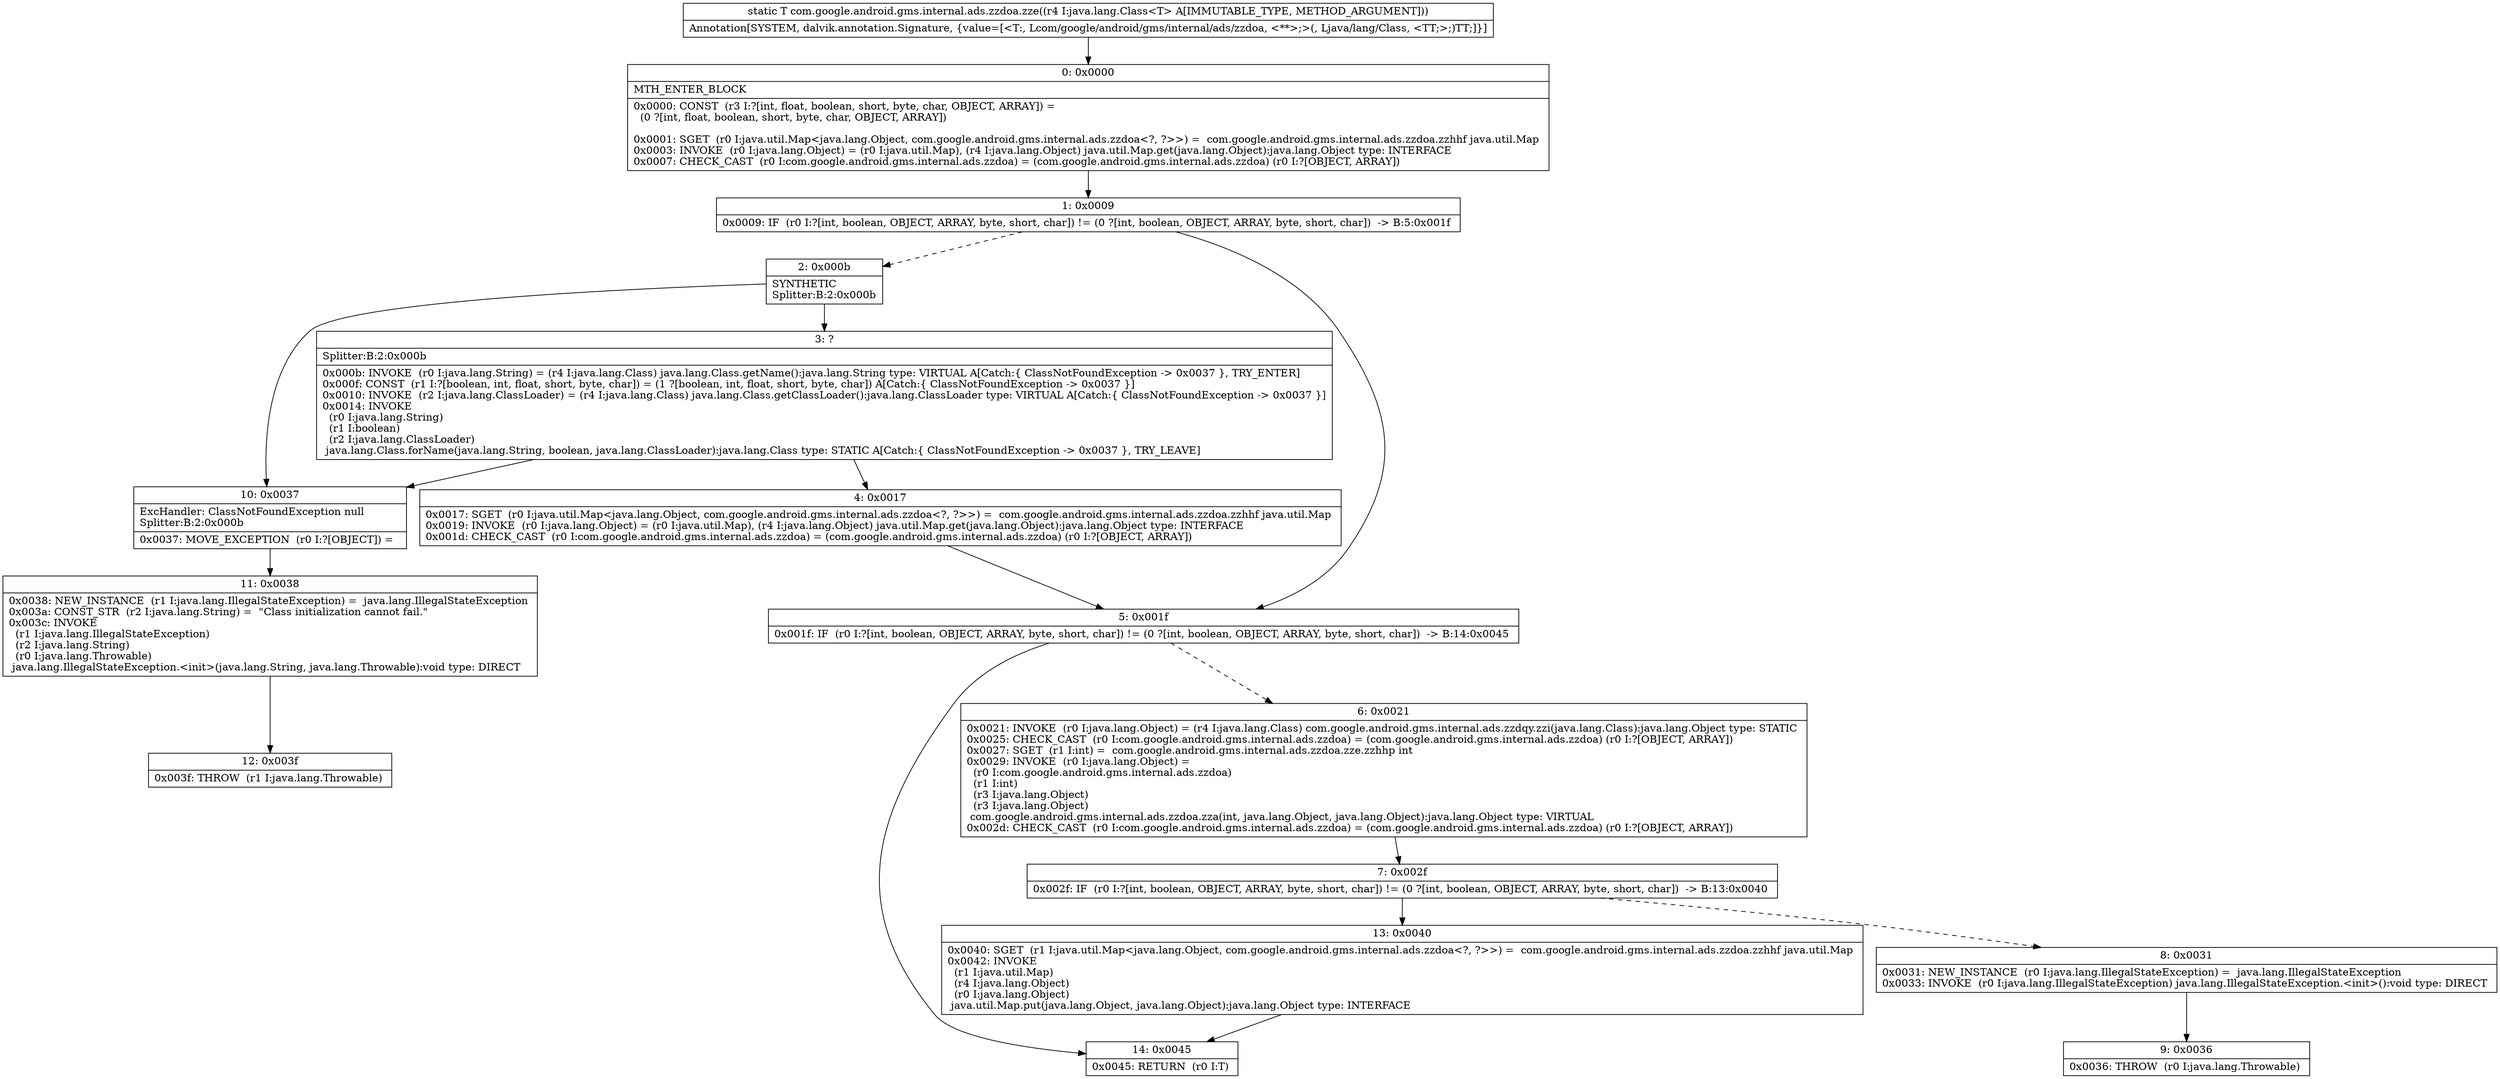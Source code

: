 digraph "CFG forcom.google.android.gms.internal.ads.zzdoa.zze(Ljava\/lang\/Class;)Lcom\/google\/android\/gms\/internal\/ads\/zzdoa;" {
Node_0 [shape=record,label="{0\:\ 0x0000|MTH_ENTER_BLOCK\l|0x0000: CONST  (r3 I:?[int, float, boolean, short, byte, char, OBJECT, ARRAY]) = \l  (0 ?[int, float, boolean, short, byte, char, OBJECT, ARRAY])\l \l0x0001: SGET  (r0 I:java.util.Map\<java.lang.Object, com.google.android.gms.internal.ads.zzdoa\<?, ?\>\>) =  com.google.android.gms.internal.ads.zzdoa.zzhhf java.util.Map \l0x0003: INVOKE  (r0 I:java.lang.Object) = (r0 I:java.util.Map), (r4 I:java.lang.Object) java.util.Map.get(java.lang.Object):java.lang.Object type: INTERFACE \l0x0007: CHECK_CAST  (r0 I:com.google.android.gms.internal.ads.zzdoa) = (com.google.android.gms.internal.ads.zzdoa) (r0 I:?[OBJECT, ARRAY]) \l}"];
Node_1 [shape=record,label="{1\:\ 0x0009|0x0009: IF  (r0 I:?[int, boolean, OBJECT, ARRAY, byte, short, char]) != (0 ?[int, boolean, OBJECT, ARRAY, byte, short, char])  \-\> B:5:0x001f \l}"];
Node_2 [shape=record,label="{2\:\ 0x000b|SYNTHETIC\lSplitter:B:2:0x000b\l}"];
Node_3 [shape=record,label="{3\:\ ?|Splitter:B:2:0x000b\l|0x000b: INVOKE  (r0 I:java.lang.String) = (r4 I:java.lang.Class) java.lang.Class.getName():java.lang.String type: VIRTUAL A[Catch:\{ ClassNotFoundException \-\> 0x0037 \}, TRY_ENTER]\l0x000f: CONST  (r1 I:?[boolean, int, float, short, byte, char]) = (1 ?[boolean, int, float, short, byte, char]) A[Catch:\{ ClassNotFoundException \-\> 0x0037 \}]\l0x0010: INVOKE  (r2 I:java.lang.ClassLoader) = (r4 I:java.lang.Class) java.lang.Class.getClassLoader():java.lang.ClassLoader type: VIRTUAL A[Catch:\{ ClassNotFoundException \-\> 0x0037 \}]\l0x0014: INVOKE  \l  (r0 I:java.lang.String)\l  (r1 I:boolean)\l  (r2 I:java.lang.ClassLoader)\l java.lang.Class.forName(java.lang.String, boolean, java.lang.ClassLoader):java.lang.Class type: STATIC A[Catch:\{ ClassNotFoundException \-\> 0x0037 \}, TRY_LEAVE]\l}"];
Node_4 [shape=record,label="{4\:\ 0x0017|0x0017: SGET  (r0 I:java.util.Map\<java.lang.Object, com.google.android.gms.internal.ads.zzdoa\<?, ?\>\>) =  com.google.android.gms.internal.ads.zzdoa.zzhhf java.util.Map \l0x0019: INVOKE  (r0 I:java.lang.Object) = (r0 I:java.util.Map), (r4 I:java.lang.Object) java.util.Map.get(java.lang.Object):java.lang.Object type: INTERFACE \l0x001d: CHECK_CAST  (r0 I:com.google.android.gms.internal.ads.zzdoa) = (com.google.android.gms.internal.ads.zzdoa) (r0 I:?[OBJECT, ARRAY]) \l}"];
Node_5 [shape=record,label="{5\:\ 0x001f|0x001f: IF  (r0 I:?[int, boolean, OBJECT, ARRAY, byte, short, char]) != (0 ?[int, boolean, OBJECT, ARRAY, byte, short, char])  \-\> B:14:0x0045 \l}"];
Node_6 [shape=record,label="{6\:\ 0x0021|0x0021: INVOKE  (r0 I:java.lang.Object) = (r4 I:java.lang.Class) com.google.android.gms.internal.ads.zzdqy.zzi(java.lang.Class):java.lang.Object type: STATIC \l0x0025: CHECK_CAST  (r0 I:com.google.android.gms.internal.ads.zzdoa) = (com.google.android.gms.internal.ads.zzdoa) (r0 I:?[OBJECT, ARRAY]) \l0x0027: SGET  (r1 I:int) =  com.google.android.gms.internal.ads.zzdoa.zze.zzhhp int \l0x0029: INVOKE  (r0 I:java.lang.Object) = \l  (r0 I:com.google.android.gms.internal.ads.zzdoa)\l  (r1 I:int)\l  (r3 I:java.lang.Object)\l  (r3 I:java.lang.Object)\l com.google.android.gms.internal.ads.zzdoa.zza(int, java.lang.Object, java.lang.Object):java.lang.Object type: VIRTUAL \l0x002d: CHECK_CAST  (r0 I:com.google.android.gms.internal.ads.zzdoa) = (com.google.android.gms.internal.ads.zzdoa) (r0 I:?[OBJECT, ARRAY]) \l}"];
Node_7 [shape=record,label="{7\:\ 0x002f|0x002f: IF  (r0 I:?[int, boolean, OBJECT, ARRAY, byte, short, char]) != (0 ?[int, boolean, OBJECT, ARRAY, byte, short, char])  \-\> B:13:0x0040 \l}"];
Node_8 [shape=record,label="{8\:\ 0x0031|0x0031: NEW_INSTANCE  (r0 I:java.lang.IllegalStateException) =  java.lang.IllegalStateException \l0x0033: INVOKE  (r0 I:java.lang.IllegalStateException) java.lang.IllegalStateException.\<init\>():void type: DIRECT \l}"];
Node_9 [shape=record,label="{9\:\ 0x0036|0x0036: THROW  (r0 I:java.lang.Throwable) \l}"];
Node_10 [shape=record,label="{10\:\ 0x0037|ExcHandler: ClassNotFoundException null\lSplitter:B:2:0x000b\l|0x0037: MOVE_EXCEPTION  (r0 I:?[OBJECT]) =  \l}"];
Node_11 [shape=record,label="{11\:\ 0x0038|0x0038: NEW_INSTANCE  (r1 I:java.lang.IllegalStateException) =  java.lang.IllegalStateException \l0x003a: CONST_STR  (r2 I:java.lang.String) =  \"Class initialization cannot fail.\" \l0x003c: INVOKE  \l  (r1 I:java.lang.IllegalStateException)\l  (r2 I:java.lang.String)\l  (r0 I:java.lang.Throwable)\l java.lang.IllegalStateException.\<init\>(java.lang.String, java.lang.Throwable):void type: DIRECT \l}"];
Node_12 [shape=record,label="{12\:\ 0x003f|0x003f: THROW  (r1 I:java.lang.Throwable) \l}"];
Node_13 [shape=record,label="{13\:\ 0x0040|0x0040: SGET  (r1 I:java.util.Map\<java.lang.Object, com.google.android.gms.internal.ads.zzdoa\<?, ?\>\>) =  com.google.android.gms.internal.ads.zzdoa.zzhhf java.util.Map \l0x0042: INVOKE  \l  (r1 I:java.util.Map)\l  (r4 I:java.lang.Object)\l  (r0 I:java.lang.Object)\l java.util.Map.put(java.lang.Object, java.lang.Object):java.lang.Object type: INTERFACE \l}"];
Node_14 [shape=record,label="{14\:\ 0x0045|0x0045: RETURN  (r0 I:T) \l}"];
MethodNode[shape=record,label="{static T com.google.android.gms.internal.ads.zzdoa.zze((r4 I:java.lang.Class\<T\> A[IMMUTABLE_TYPE, METHOD_ARGUMENT]))  | Annotation[SYSTEM, dalvik.annotation.Signature, \{value=[\<T:, Lcom\/google\/android\/gms\/internal\/ads\/zzdoa, \<**\>;\>(, Ljava\/lang\/Class, \<TT;\>;)TT;]\}]\l}"];
MethodNode -> Node_0;
Node_0 -> Node_1;
Node_1 -> Node_2[style=dashed];
Node_1 -> Node_5;
Node_2 -> Node_3;
Node_2 -> Node_10;
Node_3 -> Node_4;
Node_3 -> Node_10;
Node_4 -> Node_5;
Node_5 -> Node_6[style=dashed];
Node_5 -> Node_14;
Node_6 -> Node_7;
Node_7 -> Node_8[style=dashed];
Node_7 -> Node_13;
Node_8 -> Node_9;
Node_10 -> Node_11;
Node_11 -> Node_12;
Node_13 -> Node_14;
}

